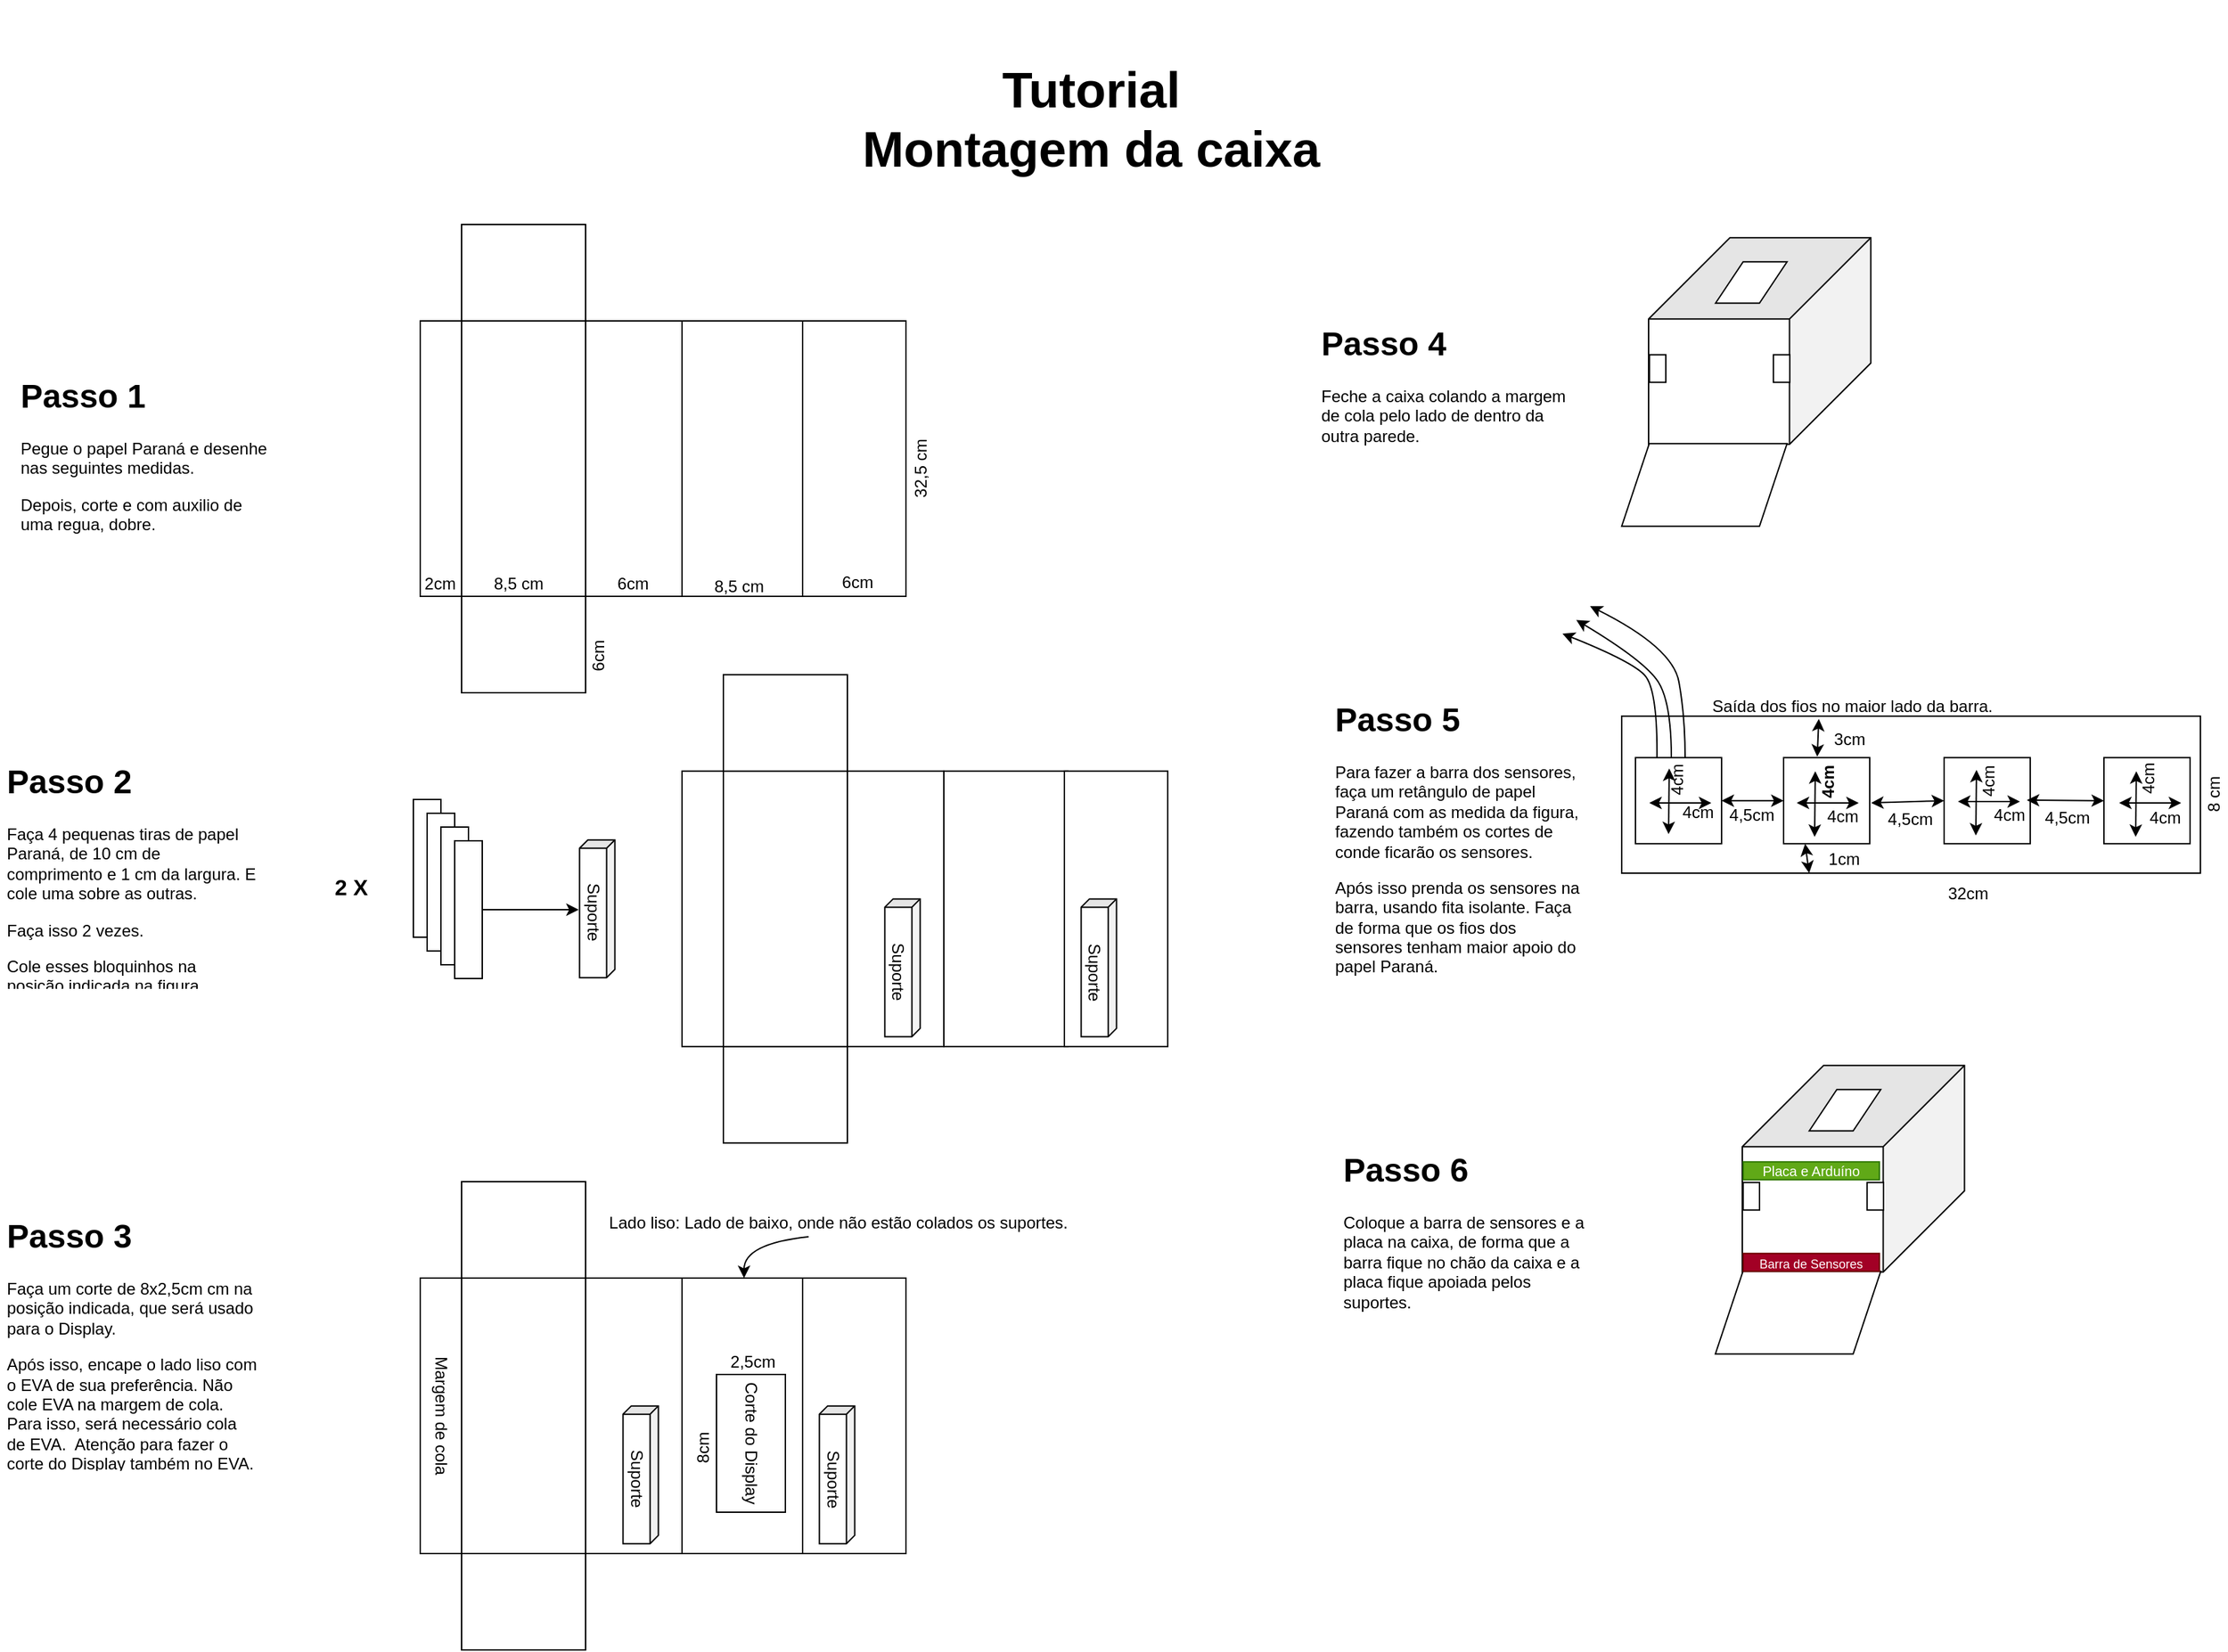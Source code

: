 <mxfile version="15.5.2" type="device"><diagram id="22ZefWcqP--3W2NyAW3r" name="Page-1"><mxGraphModel dx="4340" dy="3579" grid="0" gridSize="10" guides="0" tooltips="1" connect="1" arrows="1" fold="1" page="1" pageScale="1" pageWidth="827" pageHeight="1169" math="0" shadow="0"><root><mxCell id="0"/><mxCell id="1" parent="0"/><mxCell id="agJilTlXTYuZeaiqLePL-4" value="&lt;font style=&quot;font-size: 36px&quot;&gt;&lt;b&gt;&lt;br&gt;Tutorial&lt;br&gt;Montagem da caixa&lt;/b&gt;&lt;/font&gt;" style="text;html=1;strokeColor=none;fillColor=none;align=center;verticalAlign=middle;whiteSpace=wrap;rounded=0;" parent="1" vertex="1"><mxGeometry x="623" y="12" width="390" height="34" as="geometry"/></mxCell><mxCell id="agJilTlXTYuZeaiqLePL-5" value="&lt;h1&gt;Passo 1&lt;/h1&gt;&lt;p&gt;Pegue o papel Paraná e desenhe nas seguintes medidas.&lt;/p&gt;&lt;p&gt;Depois, corte e com auxilio de uma regua, dobre.&lt;/p&gt;" style="text;html=1;strokeColor=none;fillColor=none;spacing=5;spacingTop=-20;whiteSpace=wrap;overflow=hidden;rounded=0;" parent="1" vertex="1"><mxGeometry x="36" y="232" width="190" height="120" as="geometry"/></mxCell><mxCell id="agJilTlXTYuZeaiqLePL-7" value="" style="rounded=0;whiteSpace=wrap;html=1;rotation=90;" parent="1" vertex="1"><mxGeometry x="466" y="252" width="200" height="90" as="geometry"/></mxCell><mxCell id="agJilTlXTYuZeaiqLePL-8" value="" style="rounded=0;whiteSpace=wrap;html=1;rotation=90;" parent="1" vertex="1"><mxGeometry x="383.5" y="259.5" width="200" height="75" as="geometry"/></mxCell><mxCell id="agJilTlXTYuZeaiqLePL-10" value="" style="rounded=0;whiteSpace=wrap;html=1;rotation=90;" parent="1" vertex="1"><mxGeometry x="246" y="282" width="200" height="30" as="geometry"/></mxCell><mxCell id="agJilTlXTYuZeaiqLePL-11" value="" style="rounded=0;whiteSpace=wrap;html=1;rotation=90;" parent="1" vertex="1"><mxGeometry x="546" y="259.5" width="200" height="75" as="geometry"/></mxCell><mxCell id="agJilTlXTYuZeaiqLePL-13" value="" style="rounded=0;whiteSpace=wrap;html=1;rotation=90;" parent="1" vertex="1"><mxGeometry x="371" y="387" width="70" height="90" as="geometry"/></mxCell><mxCell id="agJilTlXTYuZeaiqLePL-14" value="" style="rounded=0;whiteSpace=wrap;html=1;rotation=90;" parent="1" vertex="1"><mxGeometry x="306" y="252" width="200" height="90" as="geometry"/></mxCell><mxCell id="agJilTlXTYuZeaiqLePL-15" value="" style="rounded=0;whiteSpace=wrap;html=1;rotation=90;" parent="1" vertex="1"><mxGeometry x="371" y="117" width="70" height="90" as="geometry"/></mxCell><mxCell id="agJilTlXTYuZeaiqLePL-16" value="&lt;h1&gt;Passo 2&lt;/h1&gt;&lt;p&gt;Faça 4 pequenas tiras de papel Paraná, de 10 cm de comprimento e 1 cm da largura. E cole uma sobre as outras.&amp;nbsp;&lt;/p&gt;&lt;p&gt;Faça isso 2 vezes.&lt;/p&gt;&lt;p&gt;Cole esses bloquinhos na posição indicada na figura.&lt;/p&gt;" style="text;html=1;strokeColor=none;fillColor=none;spacing=5;spacingTop=-20;whiteSpace=wrap;overflow=hidden;rounded=0;" parent="1" vertex="1"><mxGeometry x="26" y="512" width="190" height="170" as="geometry"/></mxCell><mxCell id="agJilTlXTYuZeaiqLePL-17" value="" style="rounded=0;whiteSpace=wrap;html=1;rotation=90;" parent="1" vertex="1"><mxGeometry x="286" y="584.5" width="100" height="20" as="geometry"/></mxCell><mxCell id="agJilTlXTYuZeaiqLePL-18" value="" style="rounded=0;whiteSpace=wrap;html=1;rotation=90;" parent="1" vertex="1"><mxGeometry x="296" y="594.5" width="100" height="20" as="geometry"/></mxCell><mxCell id="agJilTlXTYuZeaiqLePL-19" value="" style="rounded=0;whiteSpace=wrap;html=1;rotation=90;" parent="1" vertex="1"><mxGeometry x="306" y="604.5" width="100" height="20" as="geometry"/></mxCell><mxCell id="agJilTlXTYuZeaiqLePL-28" value="" style="edgeStyle=orthogonalEdgeStyle;rounded=0;orthogonalLoop=1;jettySize=auto;html=1;" parent="1" source="agJilTlXTYuZeaiqLePL-20" edge="1"><mxGeometry relative="1" as="geometry"><mxPoint x="446" y="624.5" as="targetPoint"/></mxGeometry></mxCell><mxCell id="agJilTlXTYuZeaiqLePL-20" value="" style="rounded=0;whiteSpace=wrap;html=1;rotation=90;" parent="1" vertex="1"><mxGeometry x="316" y="614.5" width="100" height="20" as="geometry"/></mxCell><mxCell id="agJilTlXTYuZeaiqLePL-25" value="Suporte" style="shape=cube;whiteSpace=wrap;html=1;boundedLbl=1;backgroundOutline=1;darkOpacity=0.05;darkOpacity2=0.1;rotation=90;size=6;" parent="1" vertex="1"><mxGeometry x="409.45" y="611.07" width="100" height="25.63" as="geometry"/></mxCell><mxCell id="agJilTlXTYuZeaiqLePL-29" value="" style="rounded=0;whiteSpace=wrap;html=1;rotation=90;" parent="1" vertex="1"><mxGeometry x="656" y="578.89" width="200" height="90" as="geometry"/></mxCell><mxCell id="agJilTlXTYuZeaiqLePL-30" value="" style="rounded=0;whiteSpace=wrap;html=1;rotation=90;" parent="1" vertex="1"><mxGeometry x="573.5" y="586.39" width="200" height="75" as="geometry"/></mxCell><mxCell id="agJilTlXTYuZeaiqLePL-31" value="" style="rounded=0;whiteSpace=wrap;html=1;rotation=90;" parent="1" vertex="1"><mxGeometry x="436" y="608.89" width="200" height="30" as="geometry"/></mxCell><mxCell id="agJilTlXTYuZeaiqLePL-32" value="" style="rounded=0;whiteSpace=wrap;html=1;rotation=90;" parent="1" vertex="1"><mxGeometry x="736" y="586.39" width="200" height="75" as="geometry"/></mxCell><mxCell id="agJilTlXTYuZeaiqLePL-33" value="" style="rounded=0;whiteSpace=wrap;html=1;rotation=90;" parent="1" vertex="1"><mxGeometry x="561" y="713.89" width="70" height="90" as="geometry"/></mxCell><mxCell id="agJilTlXTYuZeaiqLePL-34" value="" style="rounded=0;whiteSpace=wrap;html=1;rotation=90;" parent="1" vertex="1"><mxGeometry x="496" y="578.89" width="200" height="90" as="geometry"/></mxCell><mxCell id="agJilTlXTYuZeaiqLePL-35" value="" style="rounded=0;whiteSpace=wrap;html=1;rotation=90;" parent="1" vertex="1"><mxGeometry x="561" y="443.89" width="70" height="90" as="geometry"/></mxCell><mxCell id="agJilTlXTYuZeaiqLePL-36" value="&lt;font style=&quot;font-size: 16px&quot;&gt;&lt;b&gt;2 X&lt;/b&gt;&lt;/font&gt;" style="text;html=1;strokeColor=none;fillColor=none;align=center;verticalAlign=middle;whiteSpace=wrap;rounded=0;" parent="1" vertex="1"><mxGeometry x="256" y="594.5" width="50" height="27.5" as="geometry"/></mxCell><mxCell id="agJilTlXTYuZeaiqLePL-37" value="Suporte" style="shape=cube;whiteSpace=wrap;html=1;boundedLbl=1;backgroundOutline=1;darkOpacity=0.05;darkOpacity2=0.1;rotation=90;size=6;" parent="1" vertex="1"><mxGeometry x="631" y="653.89" width="100" height="25.63" as="geometry"/></mxCell><mxCell id="agJilTlXTYuZeaiqLePL-38" value="Suporte" style="shape=cube;whiteSpace=wrap;html=1;boundedLbl=1;backgroundOutline=1;darkOpacity=0.05;darkOpacity2=0.1;rotation=90;size=6;" parent="1" vertex="1"><mxGeometry x="773.5" y="653.89" width="100" height="25.63" as="geometry"/></mxCell><mxCell id="agJilTlXTYuZeaiqLePL-39" value="&lt;h1&gt;Passo 3&lt;/h1&gt;&lt;p&gt;Faça um corte de 8x2,5cm cm na posição indicada, que será usado para o Display.&lt;/p&gt;&lt;p&gt;Após isso, encape o lado liso com o EVA de sua preferência. Não cole EVA na margem de cola. Para isso, será necessário cola de EVA.&amp;nbsp; Atenção para fazer o corte do Display também no EVA.&lt;/p&gt;" style="text;html=1;strokeColor=none;fillColor=none;spacing=5;spacingTop=-20;whiteSpace=wrap;overflow=hidden;rounded=0;" parent="1" vertex="1"><mxGeometry x="26" y="842" width="190" height="190" as="geometry"/></mxCell><mxCell id="agJilTlXTYuZeaiqLePL-40" value="" style="rounded=0;whiteSpace=wrap;html=1;rotation=90;" parent="1" vertex="1"><mxGeometry x="466" y="947" width="200" height="90" as="geometry"/></mxCell><mxCell id="agJilTlXTYuZeaiqLePL-41" value="" style="rounded=0;whiteSpace=wrap;html=1;rotation=90;" parent="1" vertex="1"><mxGeometry x="383.5" y="954.5" width="200" height="75" as="geometry"/></mxCell><mxCell id="agJilTlXTYuZeaiqLePL-42" value="Margem de cola" style="rounded=0;whiteSpace=wrap;html=1;rotation=90;" parent="1" vertex="1"><mxGeometry x="246" y="977" width="200" height="30" as="geometry"/></mxCell><mxCell id="agJilTlXTYuZeaiqLePL-43" value="" style="rounded=0;whiteSpace=wrap;html=1;rotation=90;" parent="1" vertex="1"><mxGeometry x="546" y="954.5" width="200" height="75" as="geometry"/></mxCell><mxCell id="agJilTlXTYuZeaiqLePL-44" value="" style="rounded=0;whiteSpace=wrap;html=1;rotation=90;" parent="1" vertex="1"><mxGeometry x="371" y="1082" width="70" height="90" as="geometry"/></mxCell><mxCell id="agJilTlXTYuZeaiqLePL-45" value="" style="rounded=0;whiteSpace=wrap;html=1;rotation=90;" parent="1" vertex="1"><mxGeometry x="306" y="947" width="200" height="90" as="geometry"/></mxCell><mxCell id="agJilTlXTYuZeaiqLePL-46" value="" style="rounded=0;whiteSpace=wrap;html=1;rotation=90;" parent="1" vertex="1"><mxGeometry x="371" y="812" width="70" height="90" as="geometry"/></mxCell><mxCell id="agJilTlXTYuZeaiqLePL-47" value="Suporte" style="shape=cube;whiteSpace=wrap;html=1;boundedLbl=1;backgroundOutline=1;darkOpacity=0.05;darkOpacity2=0.1;rotation=90;size=6;" parent="1" vertex="1"><mxGeometry x="441" y="1022" width="100" height="25.63" as="geometry"/></mxCell><mxCell id="agJilTlXTYuZeaiqLePL-48" value="Suporte" style="shape=cube;whiteSpace=wrap;html=1;boundedLbl=1;backgroundOutline=1;darkOpacity=0.05;darkOpacity2=0.1;rotation=90;size=6;" parent="1" vertex="1"><mxGeometry x="583.5" y="1022" width="100" height="25.63" as="geometry"/></mxCell><mxCell id="agJilTlXTYuZeaiqLePL-49" value="Corte do Display" style="rounded=0;whiteSpace=wrap;html=1;rotation=90;" parent="1" vertex="1"><mxGeometry x="521" y="987" width="100" height="50" as="geometry"/></mxCell><mxCell id="agJilTlXTYuZeaiqLePL-50" value="&lt;h1&gt;Passo 4&lt;/h1&gt;&lt;p&gt;Feche a caixa colando a margem de cola pelo lado de dentro da outra parede.&lt;span&gt;&amp;nbsp;&lt;/span&gt;&lt;/p&gt;" style="text;html=1;strokeColor=none;fillColor=none;spacing=5;spacingTop=-20;whiteSpace=wrap;overflow=hidden;rounded=0;" parent="1" vertex="1"><mxGeometry x="980" y="194.12" width="190" height="180" as="geometry"/></mxCell><mxCell id="agJilTlXTYuZeaiqLePL-51" value="Lado liso: Lado de baixo, onde não estão colados os suportes." style="text;html=1;align=center;verticalAlign=middle;resizable=0;points=[];autosize=1;strokeColor=none;fillColor=none;" parent="1" vertex="1"><mxGeometry x="458.5" y="842" width="350" height="20" as="geometry"/></mxCell><mxCell id="agJilTlXTYuZeaiqLePL-52" value="" style="curved=1;endArrow=classic;html=1;entryX=0;entryY=0.5;entryDx=0;entryDy=0;exitX=0.441;exitY=1;exitDx=0;exitDy=0;exitPerimeter=0;" parent="1" source="agJilTlXTYuZeaiqLePL-51" target="agJilTlXTYuZeaiqLePL-40" edge="1"><mxGeometry width="50" height="50" relative="1" as="geometry"><mxPoint x="366" y="942" as="sourcePoint"/><mxPoint x="416" y="892" as="targetPoint"/><Array as="points"><mxPoint x="566" y="867"/></Array></mxGeometry></mxCell><mxCell id="agJilTlXTYuZeaiqLePL-54" value="" style="shape=cube;whiteSpace=wrap;html=1;boundedLbl=1;backgroundOutline=1;darkOpacity=0.05;darkOpacity2=0.1;rotation=90;size=59;" parent="1" vertex="1"><mxGeometry x="1228.13" y="131" width="150" height="161.25" as="geometry"/></mxCell><mxCell id="agJilTlXTYuZeaiqLePL-59" value="" style="shape=parallelogram;perimeter=parallelogramPerimeter;whiteSpace=wrap;html=1;fixedSize=1;rotation=0;" parent="1" vertex="1"><mxGeometry x="1202.96" y="286.12" width="120" height="60" as="geometry"/></mxCell><mxCell id="agJilTlXTYuZeaiqLePL-61" value="" style="shape=parallelogram;perimeter=parallelogramPerimeter;whiteSpace=wrap;html=1;fixedSize=1;" parent="1" vertex="1"><mxGeometry x="1271.09" y="154.12" width="51.87" height="30" as="geometry"/></mxCell><mxCell id="agJilTlXTYuZeaiqLePL-63" value="" style="rounded=0;whiteSpace=wrap;html=1;" parent="1" vertex="1"><mxGeometry x="1223.13" y="221.62" width="11.87" height="20" as="geometry"/></mxCell><mxCell id="agJilTlXTYuZeaiqLePL-64" value="" style="rounded=0;whiteSpace=wrap;html=1;" parent="1" vertex="1"><mxGeometry x="1313.09" y="221.62" width="11.87" height="20" as="geometry"/></mxCell><mxCell id="agJilTlXTYuZeaiqLePL-65" value="" style="rounded=0;whiteSpace=wrap;html=1;rotation=0;" parent="1" vertex="1"><mxGeometry x="1202.96" y="484" width="420" height="114" as="geometry"/></mxCell><mxCell id="agJilTlXTYuZeaiqLePL-66" value="&lt;h1&gt;Passo 5&lt;/h1&gt;&lt;p&gt;Para fazer a barra dos sensores, faça um retângulo de papel Paraná com as medida da figura, fazendo também os cortes de conde ficarão os sensores.&lt;/p&gt;&lt;p&gt;Após isso prenda os sensores na barra, usando fita isolante. Faça de forma que os fios dos sensores tenham maior apoio do papel Paraná.&lt;/p&gt;" style="text;html=1;strokeColor=none;fillColor=none;spacing=5;spacingTop=-20;whiteSpace=wrap;overflow=hidden;rounded=0;" parent="1" vertex="1"><mxGeometry x="990" y="466.62" width="190" height="207.5" as="geometry"/></mxCell><mxCell id="agJilTlXTYuZeaiqLePL-68" value="" style="whiteSpace=wrap;html=1;aspect=fixed;" parent="1" vertex="1"><mxGeometry x="1212.96" y="514.12" width="62.5" height="62.5" as="geometry"/></mxCell><mxCell id="agJilTlXTYuZeaiqLePL-71" value="" style="whiteSpace=wrap;html=1;aspect=fixed;" parent="1" vertex="1"><mxGeometry x="1320.46" y="514.12" width="62.5" height="62.5" as="geometry"/></mxCell><mxCell id="agJilTlXTYuZeaiqLePL-74" value="" style="whiteSpace=wrap;html=1;aspect=fixed;" parent="1" vertex="1"><mxGeometry x="1436.96" y="514.12" width="62.5" height="62.5" as="geometry"/></mxCell><mxCell id="agJilTlXTYuZeaiqLePL-75" value="" style="whiteSpace=wrap;html=1;aspect=fixed;" parent="1" vertex="1"><mxGeometry x="1552.96" y="514.12" width="62.5" height="62.5" as="geometry"/></mxCell><mxCell id="agJilTlXTYuZeaiqLePL-76" value="&lt;h1&gt;Passo 6&lt;/h1&gt;&lt;p&gt;Coloque a barra de sensores e a placa na caixa, de forma que a barra fique no chão da caixa e a placa fique apoiada pelos suportes.&amp;nbsp;&lt;/p&gt;" style="text;html=1;strokeColor=none;fillColor=none;spacing=5;spacingTop=-20;whiteSpace=wrap;overflow=hidden;rounded=0;" parent="1" vertex="1"><mxGeometry x="996" y="794.12" width="190" height="180" as="geometry"/></mxCell><mxCell id="agJilTlXTYuZeaiqLePL-77" value="" style="curved=1;endArrow=classic;html=1;exitX=0.25;exitY=0;exitDx=0;exitDy=0;" parent="1" source="agJilTlXTYuZeaiqLePL-68" edge="1"><mxGeometry width="50" height="50" relative="1" as="geometry"><mxPoint x="1130" y="494.12" as="sourcePoint"/><mxPoint x="1160" y="424.12" as="targetPoint"/><Array as="points"><mxPoint x="1229" y="464.12"/><mxPoint x="1210" y="444.12"/></Array></mxGeometry></mxCell><mxCell id="agJilTlXTYuZeaiqLePL-78" value="" style="curved=1;endArrow=classic;html=1;" parent="1" edge="1"><mxGeometry width="50" height="50" relative="1" as="geometry"><mxPoint x="1239" y="514.12" as="sourcePoint"/><mxPoint x="1170" y="414.12" as="targetPoint"/><Array as="points"><mxPoint x="1239" y="474.12"/><mxPoint x="1220" y="444.12"/></Array></mxGeometry></mxCell><mxCell id="agJilTlXTYuZeaiqLePL-79" value="" style="curved=1;endArrow=classic;html=1;" parent="1" edge="1"><mxGeometry width="50" height="50" relative="1" as="geometry"><mxPoint x="1249" y="514.12" as="sourcePoint"/><mxPoint x="1180" y="404.12" as="targetPoint"/><Array as="points"><mxPoint x="1249" y="484.12"/><mxPoint x="1240" y="434.12"/></Array></mxGeometry></mxCell><mxCell id="agJilTlXTYuZeaiqLePL-80" value="Saída dos fios no maior lado da barra." style="text;html=1;align=center;verticalAlign=middle;resizable=0;points=[];autosize=1;strokeColor=none;fillColor=none;" parent="1" vertex="1"><mxGeometry x="1260" y="466.62" width="220" height="20" as="geometry"/></mxCell><mxCell id="agJilTlXTYuZeaiqLePL-86" value="" style="shape=cube;whiteSpace=wrap;html=1;boundedLbl=1;backgroundOutline=1;darkOpacity=0.05;darkOpacity2=0.1;rotation=90;size=59;" parent="1" vertex="1"><mxGeometry x="1296.13" y="732" width="150" height="161.25" as="geometry"/></mxCell><mxCell id="agJilTlXTYuZeaiqLePL-87" value="" style="shape=parallelogram;perimeter=parallelogramPerimeter;whiteSpace=wrap;html=1;fixedSize=1;rotation=0;" parent="1" vertex="1"><mxGeometry x="1270.96" y="887.12" width="120" height="60" as="geometry"/></mxCell><mxCell id="agJilTlXTYuZeaiqLePL-88" value="" style="shape=parallelogram;perimeter=parallelogramPerimeter;whiteSpace=wrap;html=1;fixedSize=1;" parent="1" vertex="1"><mxGeometry x="1339.09" y="755.12" width="51.87" height="30" as="geometry"/></mxCell><mxCell id="agJilTlXTYuZeaiqLePL-89" value="" style="rounded=0;whiteSpace=wrap;html=1;" parent="1" vertex="1"><mxGeometry x="1291.13" y="822.62" width="11.87" height="20" as="geometry"/></mxCell><mxCell id="agJilTlXTYuZeaiqLePL-90" value="" style="rounded=0;whiteSpace=wrap;html=1;" parent="1" vertex="1"><mxGeometry x="1381.09" y="822.62" width="11.87" height="20" as="geometry"/></mxCell><mxCell id="agJilTlXTYuZeaiqLePL-96" value="&lt;font style=&quot;font-size: 9px&quot;&gt;Barra de Sensores&lt;/font&gt;" style="rounded=0;whiteSpace=wrap;html=1;fillColor=#a20025;strokeColor=#6F0000;fontColor=#ffffff;" parent="1" vertex="1"><mxGeometry x="1291.13" y="874.12" width="98.87" height="13" as="geometry"/></mxCell><mxCell id="agJilTlXTYuZeaiqLePL-97" value="&lt;font style=&quot;font-size: 10px&quot;&gt;Placa e Arduíno&lt;/font&gt;" style="rounded=0;whiteSpace=wrap;html=1;fillColor=#60a917;strokeColor=#2D7600;fontColor=#ffffff;" parent="1" vertex="1"><mxGeometry x="1291.13" y="807.62" width="98.87" height="13" as="geometry"/></mxCell><mxCell id="5QYnMIDMCIlF-UWkXr4s-1" value="32,5 cm" style="text;html=1;align=center;verticalAlign=middle;resizable=0;points=[];autosize=1;strokeColor=none;fillColor=none;rotation=-90;" vertex="1" parent="1"><mxGeometry x="668" y="296" width="53" height="18" as="geometry"/></mxCell><mxCell id="5QYnMIDMCIlF-UWkXr4s-2" value="8,5 cm" style="text;html=1;align=center;verticalAlign=middle;resizable=0;points=[];autosize=1;strokeColor=none;fillColor=none;" vertex="1" parent="1"><mxGeometry x="539" y="381" width="46" height="18" as="geometry"/></mxCell><mxCell id="5QYnMIDMCIlF-UWkXr4s-3" value="8cm" style="text;html=1;align=center;verticalAlign=middle;resizable=0;points=[];autosize=1;strokeColor=none;fillColor=none;rotation=-90;" vertex="1" parent="1"><mxGeometry x="520" y="1007" width="33" height="18" as="geometry"/></mxCell><mxCell id="5QYnMIDMCIlF-UWkXr4s-4" value="2,5cm" style="text;html=1;align=center;verticalAlign=middle;resizable=0;points=[];autosize=1;strokeColor=none;fillColor=none;" vertex="1" parent="1"><mxGeometry x="550" y="944" width="43" height="18" as="geometry"/></mxCell><mxCell id="5QYnMIDMCIlF-UWkXr4s-5" value="8,5 cm" style="text;html=1;align=center;verticalAlign=middle;resizable=0;points=[];autosize=1;strokeColor=none;fillColor=none;" vertex="1" parent="1"><mxGeometry x="379" y="379" width="46" height="18" as="geometry"/></mxCell><mxCell id="5QYnMIDMCIlF-UWkXr4s-6" value="2cm" style="text;html=1;align=center;verticalAlign=middle;resizable=0;points=[];autosize=1;strokeColor=none;fillColor=none;" vertex="1" parent="1"><mxGeometry x="328" y="379" width="33" height="18" as="geometry"/></mxCell><mxCell id="5QYnMIDMCIlF-UWkXr4s-7" value="6cm" style="text;html=1;align=center;verticalAlign=middle;resizable=0;points=[];autosize=1;strokeColor=none;fillColor=none;" vertex="1" parent="1"><mxGeometry x="468" y="379" width="33" height="18" as="geometry"/></mxCell><mxCell id="5QYnMIDMCIlF-UWkXr4s-8" value="6cm" style="text;html=1;align=center;verticalAlign=middle;resizable=0;points=[];autosize=1;strokeColor=none;fillColor=none;" vertex="1" parent="1"><mxGeometry x="631" y="378" width="33" height="18" as="geometry"/></mxCell><mxCell id="5QYnMIDMCIlF-UWkXr4s-9" value="6cm" style="text;html=1;align=center;verticalAlign=middle;resizable=0;points=[];autosize=1;strokeColor=none;fillColor=none;rotation=-90;" vertex="1" parent="1"><mxGeometry x="444" y="432" width="33" height="18" as="geometry"/></mxCell><mxCell id="5QYnMIDMCIlF-UWkXr4s-10" value="4,5cm" style="text;html=1;align=center;verticalAlign=middle;resizable=0;points=[];autosize=1;strokeColor=none;fillColor=none;" vertex="1" parent="1"><mxGeometry x="1275" y="547" width="43" height="18" as="geometry"/></mxCell><mxCell id="5QYnMIDMCIlF-UWkXr4s-14" value="" style="endArrow=classic;startArrow=classic;html=1;rounded=0;entryX=0;entryY=0.5;entryDx=0;entryDy=0;exitX=1;exitY=0.5;exitDx=0;exitDy=0;" edge="1" parent="1" source="agJilTlXTYuZeaiqLePL-68" target="agJilTlXTYuZeaiqLePL-71"><mxGeometry width="50" height="50" relative="1" as="geometry"><mxPoint x="1331" y="662" as="sourcePoint"/><mxPoint x="1381" y="612" as="targetPoint"/></mxGeometry></mxCell><mxCell id="5QYnMIDMCIlF-UWkXr4s-15" value="4,5cm" style="text;html=1;align=center;verticalAlign=middle;resizable=0;points=[];autosize=1;strokeColor=none;fillColor=none;" vertex="1" parent="1"><mxGeometry x="1390" y="550" width="43" height="18" as="geometry"/></mxCell><mxCell id="5QYnMIDMCIlF-UWkXr4s-16" value="" style="endArrow=classic;startArrow=classic;html=1;rounded=0;entryX=0;entryY=0.5;entryDx=0;entryDy=0;exitX=1;exitY=0.5;exitDx=0;exitDy=0;" edge="1" parent="1" target="agJilTlXTYuZeaiqLePL-74"><mxGeometry width="50" height="50" relative="1" as="geometry"><mxPoint x="1384" y="547.0" as="sourcePoint"/><mxPoint x="1429" y="547.0" as="targetPoint"/></mxGeometry></mxCell><mxCell id="5QYnMIDMCIlF-UWkXr4s-17" value="" style="endArrow=classic;startArrow=classic;html=1;rounded=0;entryX=0;entryY=0.5;entryDx=0;entryDy=0;exitX=1;exitY=0.5;exitDx=0;exitDy=0;" edge="1" parent="1" target="agJilTlXTYuZeaiqLePL-75"><mxGeometry width="50" height="50" relative="1" as="geometry"><mxPoint x="1497" y="545.0" as="sourcePoint"/><mxPoint x="1542" y="545.0" as="targetPoint"/></mxGeometry></mxCell><mxCell id="5QYnMIDMCIlF-UWkXr4s-18" value="4,5cm" style="text;html=1;align=center;verticalAlign=middle;resizable=0;points=[];autosize=1;strokeColor=none;fillColor=none;" vertex="1" parent="1"><mxGeometry x="1504" y="549" width="43" height="18" as="geometry"/></mxCell><mxCell id="5QYnMIDMCIlF-UWkXr4s-19" value="8 cm" style="text;html=1;align=center;verticalAlign=middle;resizable=0;points=[];autosize=1;strokeColor=none;fillColor=none;rotation=-90;" vertex="1" parent="1"><mxGeometry x="1615" y="532" width="36" height="18" as="geometry"/></mxCell><mxCell id="5QYnMIDMCIlF-UWkXr4s-20" value="" style="endArrow=classic;startArrow=classic;html=1;rounded=0;entryX=0;entryY=0.5;entryDx=0;entryDy=0;exitX=1;exitY=0.5;exitDx=0;exitDy=0;" edge="1" parent="1"><mxGeometry width="50" height="50" relative="1" as="geometry"><mxPoint x="1330" y="547.0" as="sourcePoint"/><mxPoint x="1375" y="547.0" as="targetPoint"/></mxGeometry></mxCell><mxCell id="5QYnMIDMCIlF-UWkXr4s-21" value="" style="endArrow=classic;startArrow=classic;html=1;rounded=0;entryX=0;entryY=0.5;entryDx=0;entryDy=0;exitX=1;exitY=0.5;exitDx=0;exitDy=0;" edge="1" parent="1"><mxGeometry width="50" height="50" relative="1" as="geometry"><mxPoint x="1447" y="546.0" as="sourcePoint"/><mxPoint x="1492" y="546.0" as="targetPoint"/></mxGeometry></mxCell><mxCell id="5QYnMIDMCIlF-UWkXr4s-22" value="" style="endArrow=classic;startArrow=classic;html=1;rounded=0;entryX=0;entryY=0.5;entryDx=0;entryDy=0;exitX=1;exitY=0.5;exitDx=0;exitDy=0;" edge="1" parent="1"><mxGeometry width="50" height="50" relative="1" as="geometry"><mxPoint x="1223" y="547.0" as="sourcePoint"/><mxPoint x="1268" y="547.0" as="targetPoint"/></mxGeometry></mxCell><mxCell id="5QYnMIDMCIlF-UWkXr4s-23" value="" style="endArrow=classic;startArrow=classic;html=1;rounded=0;entryX=0;entryY=0.5;entryDx=0;entryDy=0;exitX=1;exitY=0.5;exitDx=0;exitDy=0;" edge="1" parent="1"><mxGeometry width="50" height="50" relative="1" as="geometry"><mxPoint x="1564" y="547.0" as="sourcePoint"/><mxPoint x="1609" y="547.0" as="targetPoint"/></mxGeometry></mxCell><mxCell id="5QYnMIDMCIlF-UWkXr4s-24" value="" style="endArrow=classic;startArrow=classic;html=1;rounded=0;entryX=0;entryY=0.5;entryDx=0;entryDy=0;" edge="1" parent="1"><mxGeometry width="50" height="50" relative="1" as="geometry"><mxPoint x="1237" y="569.63" as="sourcePoint"/><mxPoint x="1237.46" y="522.0" as="targetPoint"/></mxGeometry></mxCell><mxCell id="5QYnMIDMCIlF-UWkXr4s-26" value="" style="endArrow=classic;startArrow=classic;html=1;rounded=0;entryX=0;entryY=0.5;entryDx=0;entryDy=0;" edge="1" parent="1"><mxGeometry width="50" height="50" relative="1" as="geometry"><mxPoint x="1343" y="571.63" as="sourcePoint"/><mxPoint x="1343.46" y="524.0" as="targetPoint"/></mxGeometry></mxCell><mxCell id="5QYnMIDMCIlF-UWkXr4s-27" value="" style="endArrow=classic;startArrow=classic;html=1;rounded=0;entryX=0;entryY=0.5;entryDx=0;entryDy=0;" edge="1" parent="1"><mxGeometry width="50" height="50" relative="1" as="geometry"><mxPoint x="1460" y="570.63" as="sourcePoint"/><mxPoint x="1460.46" y="523.0" as="targetPoint"/></mxGeometry></mxCell><mxCell id="5QYnMIDMCIlF-UWkXr4s-28" value="" style="endArrow=classic;startArrow=classic;html=1;rounded=0;entryX=0;entryY=0.5;entryDx=0;entryDy=0;" edge="1" parent="1"><mxGeometry width="50" height="50" relative="1" as="geometry"><mxPoint x="1576" y="571.63" as="sourcePoint"/><mxPoint x="1576.46" y="524.0" as="targetPoint"/></mxGeometry></mxCell><mxCell id="5QYnMIDMCIlF-UWkXr4s-29" value="4cm" style="text;html=1;align=center;verticalAlign=middle;resizable=0;points=[];autosize=1;strokeColor=none;fillColor=none;" vertex="1" parent="1"><mxGeometry x="1241" y="545" width="33" height="18" as="geometry"/></mxCell><mxCell id="5QYnMIDMCIlF-UWkXr4s-32" value="4cm" style="text;html=1;align=center;verticalAlign=middle;resizable=0;points=[];autosize=1;strokeColor=none;fillColor=none;" vertex="1" parent="1"><mxGeometry x="1346" y="548" width="33" height="18" as="geometry"/></mxCell><mxCell id="5QYnMIDMCIlF-UWkXr4s-33" value="4cm" style="text;html=1;align=center;verticalAlign=middle;resizable=0;points=[];autosize=1;strokeColor=none;fillColor=none;" vertex="1" parent="1"><mxGeometry x="1467" y="547" width="33" height="18" as="geometry"/></mxCell><mxCell id="5QYnMIDMCIlF-UWkXr4s-34" value="4cm" style="text;html=1;align=center;verticalAlign=middle;resizable=0;points=[];autosize=1;strokeColor=none;fillColor=none;" vertex="1" parent="1"><mxGeometry x="1580" y="549" width="33" height="18" as="geometry"/></mxCell><mxCell id="5QYnMIDMCIlF-UWkXr4s-35" value="4cm" style="text;html=1;align=center;verticalAlign=middle;resizable=0;points=[];autosize=1;strokeColor=none;fillColor=none;rotation=-90;" vertex="1" parent="1"><mxGeometry x="1227" y="522" width="33" height="18" as="geometry"/></mxCell><mxCell id="5QYnMIDMCIlF-UWkXr4s-36" value="4cm" style="text;html=1;align=center;verticalAlign=middle;resizable=0;points=[];autosize=1;strokeColor=none;fillColor=none;rotation=-90;fontStyle=1" vertex="1" parent="1"><mxGeometry x="1336" y="523" width="34" height="18" as="geometry"/></mxCell><mxCell id="5QYnMIDMCIlF-UWkXr4s-37" value="4cm" style="text;html=1;align=center;verticalAlign=middle;resizable=0;points=[];autosize=1;strokeColor=none;fillColor=none;rotation=-90;" vertex="1" parent="1"><mxGeometry x="1453" y="523" width="33" height="18" as="geometry"/></mxCell><mxCell id="5QYnMIDMCIlF-UWkXr4s-38" value="4cm" style="text;html=1;align=center;verticalAlign=middle;resizable=0;points=[];autosize=1;strokeColor=none;fillColor=none;rotation=-90;" vertex="1" parent="1"><mxGeometry x="1569" y="521" width="33" height="18" as="geometry"/></mxCell><mxCell id="5QYnMIDMCIlF-UWkXr4s-39" value="3cm" style="text;html=1;align=center;verticalAlign=middle;resizable=0;points=[];autosize=1;strokeColor=none;fillColor=none;rotation=0;" vertex="1" parent="1"><mxGeometry x="1351" y="492" width="33" height="18" as="geometry"/></mxCell><mxCell id="5QYnMIDMCIlF-UWkXr4s-41" value="1cm" style="text;html=1;align=center;verticalAlign=middle;resizable=0;points=[];autosize=1;strokeColor=none;fillColor=none;" vertex="1" parent="1"><mxGeometry x="1347" y="579" width="33" height="18" as="geometry"/></mxCell><mxCell id="5QYnMIDMCIlF-UWkXr4s-42" value="" style="endArrow=classic;startArrow=classic;html=1;rounded=0;entryX=0.391;entryY=0.969;entryDx=0;entryDy=0;entryPerimeter=0;exitX=1.047;exitY=0.049;exitDx=0;exitDy=0;exitPerimeter=0;" edge="1" parent="1" source="5QYnMIDMCIlF-UWkXr4s-36" target="agJilTlXTYuZeaiqLePL-80"><mxGeometry width="50" height="50" relative="1" as="geometry"><mxPoint x="1262" y="608" as="sourcePoint"/><mxPoint x="1312" y="558" as="targetPoint"/></mxGeometry></mxCell><mxCell id="5QYnMIDMCIlF-UWkXr4s-43" value="" style="endArrow=classic;startArrow=classic;html=1;rounded=0;entryX=0.25;entryY=1;entryDx=0;entryDy=0;" edge="1" parent="1" target="agJilTlXTYuZeaiqLePL-71"><mxGeometry width="50" height="50" relative="1" as="geometry"><mxPoint x="1339" y="598" as="sourcePoint"/><mxPoint x="1312" y="558" as="targetPoint"/></mxGeometry></mxCell><mxCell id="5QYnMIDMCIlF-UWkXr4s-44" value="32cm" style="text;html=1;align=center;verticalAlign=middle;resizable=0;points=[];autosize=1;strokeColor=none;fillColor=none;" vertex="1" parent="1"><mxGeometry x="1434" y="604" width="39" height="18" as="geometry"/></mxCell></root></mxGraphModel></diagram></mxfile>